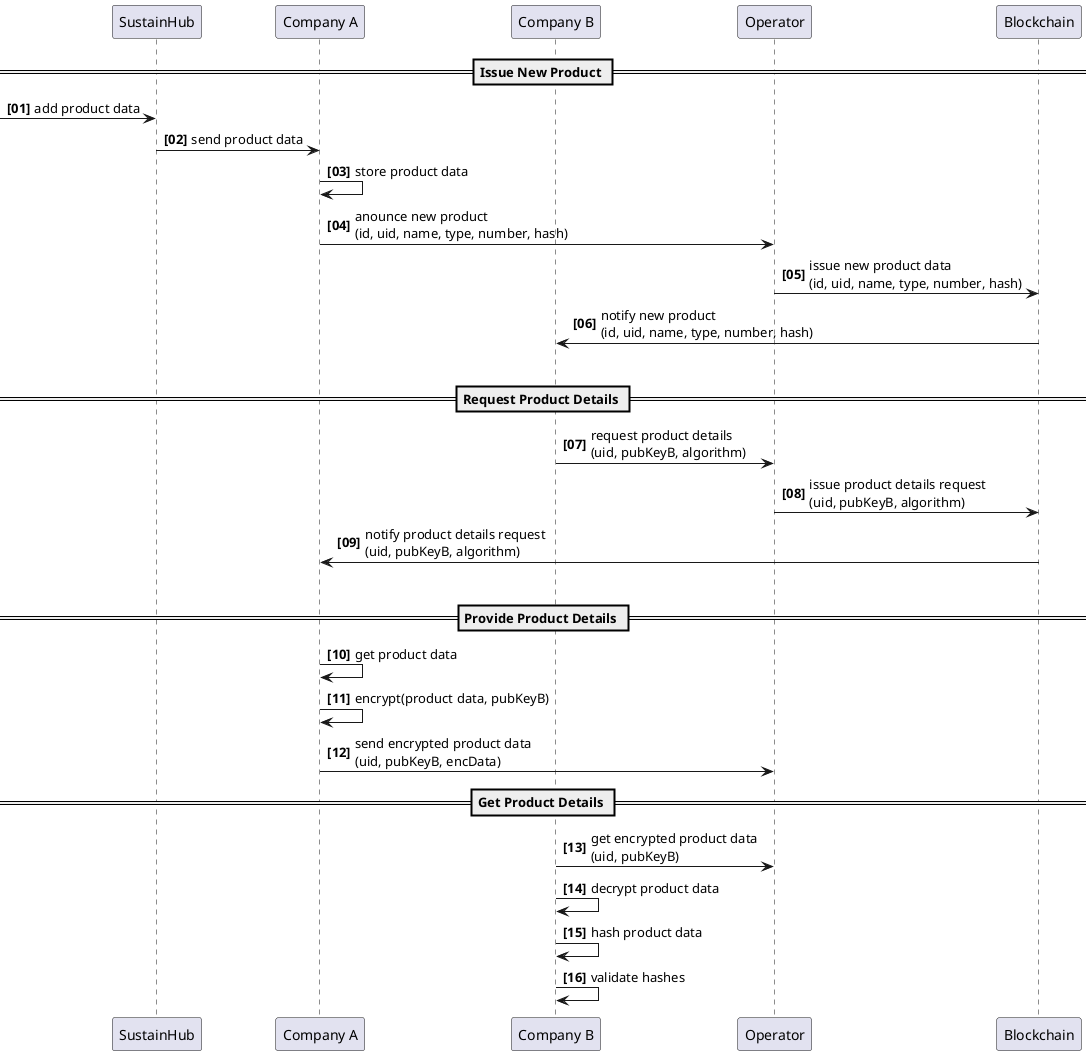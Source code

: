 @startuml
autonumber "<b>[00]"

participant "SustainHub" as SUS
participant "Company A" as COMPA
participant "Company B" as COMPB
participant "Operator" as OP
participant "Blockchain" as BC


== Issue New Product ==

-> SUS: add product data
SUS -> COMPA: send product data
COMPA -> COMPA: store product data
COMPA -> OP: anounce new product\n(id, uid, name, type, number, hash)
OP -> BC: issue new product data\n(id, uid, name, type, number, hash)
BC -> COMPB: notify new product\n(id, uid, name, type, number, hash)
|||

== Request Product Details ==

COMPB -> OP: request product details\n(uid, pubKeyB, algorithm)
OP -> BC: issue product details request\n(uid, pubKeyB, algorithm)
BC -> COMPA: notify product details request\n(uid, pubKeyB, algorithm)
|||

== Provide Product Details ==

COMPA -> COMPA: get product data
COMPA -> COMPA: encrypt(product data, pubKeyB)
COMPA -> OP: send encrypted product data\n(uid, pubKeyB, encData)

== Get Product Details ==

COMPB -> OP: get encrypted product data\n(uid, pubKeyB)
COMPB -> COMPB: decrypt product data
COMPB -> COMPB: hash product data
COMPB -> COMPB: validate hashes

@enduml